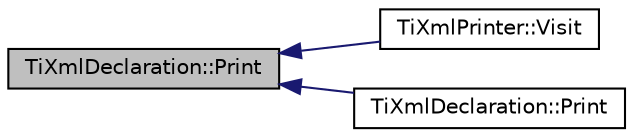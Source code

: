 digraph "TiXmlDeclaration::Print"
{
  edge [fontname="Helvetica",fontsize="10",labelfontname="Helvetica",labelfontsize="10"];
  node [fontname="Helvetica",fontsize="10",shape=record];
  rankdir="LR";
  Node1 [label="TiXmlDeclaration::Print",height=0.2,width=0.4,color="black", fillcolor="grey75", style="filled" fontcolor="black"];
  Node1 -> Node2 [dir="back",color="midnightblue",fontsize="10",style="solid"];
  Node2 [label="TiXmlPrinter::Visit",height=0.2,width=0.4,color="black", fillcolor="white", style="filled",URL="$class_ti_xml_printer.html#adaf7eec4dc43ad071ff52b60361574f5",tooltip="Visit a declaration. "];
  Node1 -> Node3 [dir="back",color="midnightblue",fontsize="10",style="solid"];
  Node3 [label="TiXmlDeclaration::Print",height=0.2,width=0.4,color="black", fillcolor="white", style="filled",URL="$class_ti_xml_declaration.html#abf6303db4bd05b5be554036817ff1cb4"];
}
